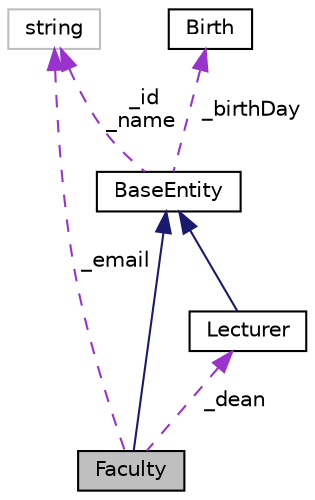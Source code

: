 digraph "Faculty"
{
 // LATEX_PDF_SIZE
  edge [fontname="Helvetica",fontsize="10",labelfontname="Helvetica",labelfontsize="10"];
  node [fontname="Helvetica",fontsize="10",shape=record];
  Node1 [label="Faculty",height=0.2,width=0.4,color="black", fillcolor="grey75", style="filled", fontcolor="black",tooltip="Lớp đại diện cho khoa."];
  Node2 -> Node1 [dir="back",color="midnightblue",fontsize="10",style="solid",fontname="Helvetica"];
  Node2 [label="BaseEntity",height=0.2,width=0.4,color="black", fillcolor="white", style="filled",URL="$classBaseEntity.html",tooltip="Đại diện cho một thực thể cơ bản với tên, mã định danh và ngày sinh."];
  Node3 -> Node2 [dir="back",color="darkorchid3",fontsize="10",style="dashed",label=" _id\n_name" ,fontname="Helvetica"];
  Node3 [label="string",height=0.2,width=0.4,color="grey75", fillcolor="white", style="filled",tooltip=" "];
  Node4 -> Node2 [dir="back",color="darkorchid3",fontsize="10",style="dashed",label=" _birthDay" ,fontname="Helvetica"];
  Node4 [label="Birth",height=0.2,width=0.4,color="black", fillcolor="white", style="filled",URL="$classBirth.html",tooltip="Đại diện cho ngày sinh."];
  Node5 -> Node1 [dir="back",color="darkorchid3",fontsize="10",style="dashed",label=" _dean" ,fontname="Helvetica"];
  Node5 [label="Lecturer",height=0.2,width=0.4,color="black", fillcolor="white", style="filled",URL="$classLecturer.html",tooltip="Lớp đại diện cho giảng viên."];
  Node2 -> Node5 [dir="back",color="midnightblue",fontsize="10",style="solid",fontname="Helvetica"];
  Node3 -> Node1 [dir="back",color="darkorchid3",fontsize="10",style="dashed",label=" _email" ,fontname="Helvetica"];
}
